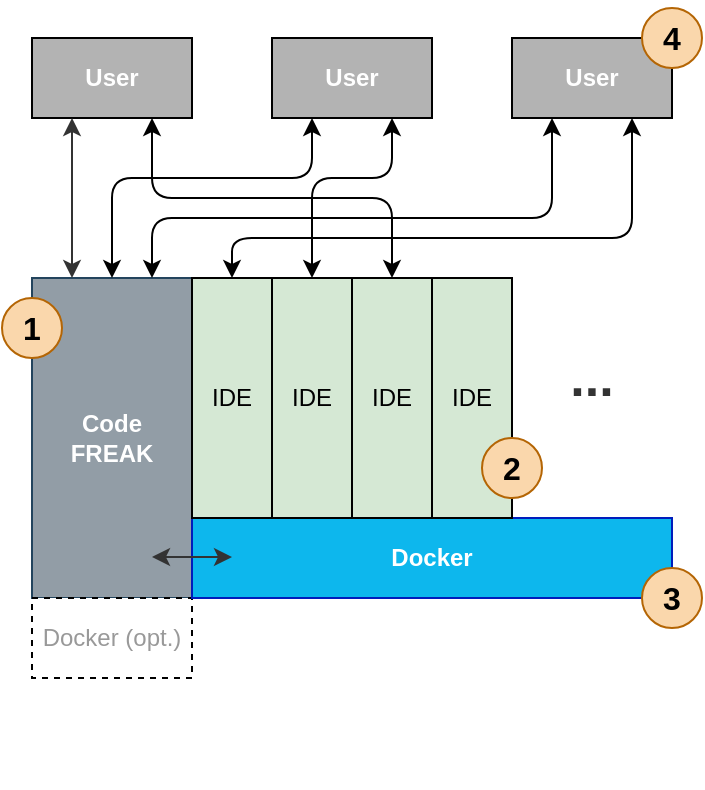 <mxfile version="10.8.1" type="device"><diagram id="Pbe8_UnveNCYmR3DGHl-" name="Page-1"><mxGraphModel dx="1394" dy="956" grid="1" gridSize="10" guides="1" tooltips="1" connect="1" arrows="1" fold="1" page="1" pageScale="1" pageWidth="1169" pageHeight="827" math="0" shadow="0"><root><mxCell id="0"/><mxCell id="1" parent="0"/><mxCell id="kQ3WUU_bEL2fuVjtooMl-1" value="Code&lt;br&gt;FREAK&lt;br&gt;" style="rounded=0;whiteSpace=wrap;html=1;fillColor=#929DA6;strokeColor=#23445d;fontStyle=1;fontColor=#FFFFFF;" parent="1" vertex="1"><mxGeometry x="160" y="240" width="80" height="160" as="geometry"/></mxCell><mxCell id="kQ3WUU_bEL2fuVjtooMl-2" value="Docker (opt.)" style="rounded=0;whiteSpace=wrap;html=1;dashed=1;fontColor=#999999;" parent="1" vertex="1"><mxGeometry x="160" y="400" width="80" height="40" as="geometry"/></mxCell><mxCell id="kQ3WUU_bEL2fuVjtooMl-3" value="Docker&lt;br&gt;" style="rounded=0;whiteSpace=wrap;html=1;fillColor=#0db7ed;strokeColor=#001DBC;fontColor=#ffffff;fontStyle=1" parent="1" vertex="1"><mxGeometry x="240" y="360" width="240" height="40" as="geometry"/></mxCell><mxCell id="kQ3WUU_bEL2fuVjtooMl-4" value="IDE&lt;br&gt;" style="rounded=0;whiteSpace=wrap;html=1;fillColor=#d5e8d4;strokeColor=#000000;" parent="1" vertex="1"><mxGeometry x="240" y="240" width="40" height="120" as="geometry"/></mxCell><mxCell id="kQ3WUU_bEL2fuVjtooMl-5" value="IDE&lt;br&gt;" style="rounded=0;whiteSpace=wrap;html=1;fillColor=#d5e8d4;strokeColor=#000000;" parent="1" vertex="1"><mxGeometry x="280" y="240" width="40" height="120" as="geometry"/></mxCell><mxCell id="kQ3WUU_bEL2fuVjtooMl-6" value="IDE&lt;br&gt;" style="rounded=0;whiteSpace=wrap;html=1;fillColor=#d5e8d4;strokeColor=#000000;" parent="1" vertex="1"><mxGeometry x="320" y="240" width="40" height="120" as="geometry"/></mxCell><mxCell id="kQ3WUU_bEL2fuVjtooMl-7" value="IDE&lt;br&gt;" style="rounded=0;whiteSpace=wrap;html=1;fillColor=#d5e8d4;strokeColor=#000000;" parent="1" vertex="1"><mxGeometry x="360" y="240" width="40" height="120" as="geometry"/></mxCell><mxCell id="kQ3WUU_bEL2fuVjtooMl-12" value="..." style="text;html=1;strokeColor=none;fillColor=none;align=center;verticalAlign=middle;whiteSpace=wrap;rounded=0;dashed=1;fontColor=#333333;fontStyle=1;fontSize=26;" parent="1" vertex="1"><mxGeometry x="420" y="280" width="40" height="20" as="geometry"/></mxCell><mxCell id="kQ3WUU_bEL2fuVjtooMl-14" value="" style="endArrow=classic;startArrow=classic;html=1;fontSize=26;fontColor=#333333;strokeColor=#333333;" parent="1" edge="1"><mxGeometry width="50" height="50" relative="1" as="geometry"><mxPoint x="220" y="379.5" as="sourcePoint"/><mxPoint x="260" y="379.5" as="targetPoint"/></mxGeometry></mxCell><mxCell id="kQ3WUU_bEL2fuVjtooMl-16" value="&lt;font style=&quot;font-size: 16px ; line-height: 230%&quot;&gt;&lt;b&gt;1&lt;/b&gt;&lt;/font&gt;" style="ellipse;whiteSpace=wrap;html=1;aspect=fixed;strokeColor=#b46504;fillColor=#fad7ac;fontSize=26;" parent="1" vertex="1"><mxGeometry x="145" y="250" width="30" height="30" as="geometry"/></mxCell><mxCell id="kQ3WUU_bEL2fuVjtooMl-17" value="&lt;font style=&quot;font-size: 16px ; line-height: 230%&quot;&gt;&lt;b&gt;2&lt;/b&gt;&lt;/font&gt;" style="ellipse;whiteSpace=wrap;html=1;aspect=fixed;strokeColor=#b46504;fillColor=#fad7ac;fontSize=26;" parent="1" vertex="1"><mxGeometry x="385" y="320" width="30" height="30" as="geometry"/></mxCell><mxCell id="kQ3WUU_bEL2fuVjtooMl-18" value="&lt;font style=&quot;font-size: 16px ; line-height: 230%&quot;&gt;&lt;b&gt;3&lt;/b&gt;&lt;/font&gt;" style="ellipse;whiteSpace=wrap;html=1;aspect=fixed;strokeColor=#b46504;fillColor=#fad7ac;fontSize=26;" parent="1" vertex="1"><mxGeometry x="465" y="385" width="30" height="30" as="geometry"/></mxCell><mxCell id="kQ3WUU_bEL2fuVjtooMl-29" style="edgeStyle=orthogonalEdgeStyle;rounded=1;orthogonalLoop=1;jettySize=auto;html=1;exitX=0.75;exitY=1;exitDx=0;exitDy=0;startArrow=classic;startFill=1;strokeColor=#000000;fontSize=12;fontColor=#FFFFFF;" parent="1" source="kQ3WUU_bEL2fuVjtooMl-20" edge="1"><mxGeometry relative="1" as="geometry"><mxPoint x="340" y="240" as="targetPoint"/><Array as="points"><mxPoint x="220" y="200"/><mxPoint x="340" y="200"/></Array></mxGeometry></mxCell><mxCell id="kQ3WUU_bEL2fuVjtooMl-20" value="&lt;font style=&quot;font-size: 12px&quot;&gt;User&lt;/font&gt;" style="rounded=0;whiteSpace=wrap;html=1;strokeColor=#000000;fillColor=#B3B3B3;fontSize=12;fontColor=#FFFFFF;fontStyle=1" parent="1" vertex="1"><mxGeometry x="160" y="120" width="80" height="40" as="geometry"/></mxCell><mxCell id="kQ3WUU_bEL2fuVjtooMl-27" style="edgeStyle=orthogonalEdgeStyle;rounded=1;orthogonalLoop=1;jettySize=auto;html=1;exitX=0.25;exitY=1;exitDx=0;exitDy=0;entryX=0.75;entryY=0;entryDx=0;entryDy=0;startArrow=classic;startFill=1;strokeColor=#000000;fontSize=12;fontColor=#FFFFFF;" parent="1" source="kQ3WUU_bEL2fuVjtooMl-21" target="kQ3WUU_bEL2fuVjtooMl-1" edge="1"><mxGeometry relative="1" as="geometry"><Array as="points"><mxPoint x="420" y="210"/><mxPoint x="220" y="210"/></Array></mxGeometry></mxCell><mxCell id="kQ3WUU_bEL2fuVjtooMl-28" style="edgeStyle=orthogonalEdgeStyle;rounded=1;orthogonalLoop=1;jettySize=auto;html=1;exitX=0.75;exitY=1;exitDx=0;exitDy=0;entryX=0.5;entryY=0;entryDx=0;entryDy=0;startArrow=classic;startFill=1;strokeColor=#000000;fontSize=12;fontColor=#FFFFFF;" parent="1" source="kQ3WUU_bEL2fuVjtooMl-21" target="kQ3WUU_bEL2fuVjtooMl-4" edge="1"><mxGeometry relative="1" as="geometry"><Array as="points"><mxPoint x="460" y="220"/><mxPoint x="260" y="220"/></Array></mxGeometry></mxCell><mxCell id="kQ3WUU_bEL2fuVjtooMl-21" value="&lt;font style=&quot;font-size: 12px&quot;&gt;User&lt;/font&gt;" style="rounded=0;whiteSpace=wrap;html=1;strokeColor=#000000;fillColor=#B3B3B3;fontSize=12;fontColor=#FFFFFF;fontStyle=1" parent="1" vertex="1"><mxGeometry x="400" y="120" width="80" height="40" as="geometry"/></mxCell><mxCell id="kQ3WUU_bEL2fuVjtooMl-25" style="rounded=1;orthogonalLoop=1;jettySize=auto;html=1;exitX=0.25;exitY=1;exitDx=0;exitDy=0;entryX=0.5;entryY=0;entryDx=0;entryDy=0;strokeColor=#000000;fontSize=12;fontColor=#FFFFFF;elbow=vertical;edgeStyle=orthogonalEdgeStyle;startArrow=classic;startFill=1;" parent="1" source="kQ3WUU_bEL2fuVjtooMl-22" target="kQ3WUU_bEL2fuVjtooMl-1" edge="1"><mxGeometry relative="1" as="geometry"><Array as="points"><mxPoint x="300" y="190"/><mxPoint x="200" y="190"/></Array></mxGeometry></mxCell><mxCell id="kQ3WUU_bEL2fuVjtooMl-26" style="edgeStyle=orthogonalEdgeStyle;rounded=1;orthogonalLoop=1;jettySize=auto;html=1;exitX=0.75;exitY=1;exitDx=0;exitDy=0;entryX=0.5;entryY=0;entryDx=0;entryDy=0;startArrow=classic;startFill=1;strokeColor=#000000;fontSize=12;fontColor=#FFFFFF;" parent="1" source="kQ3WUU_bEL2fuVjtooMl-22" target="kQ3WUU_bEL2fuVjtooMl-5" edge="1"><mxGeometry relative="1" as="geometry"><Array as="points"><mxPoint x="340" y="190"/><mxPoint x="300" y="190"/></Array></mxGeometry></mxCell><mxCell id="kQ3WUU_bEL2fuVjtooMl-22" value="&lt;font style=&quot;font-size: 12px&quot;&gt;User&lt;/font&gt;" style="rounded=0;whiteSpace=wrap;html=1;strokeColor=#000000;fillColor=#B3B3B3;fontSize=12;fontColor=#FFFFFF;fontStyle=1" parent="1" vertex="1"><mxGeometry x="280" y="120" width="80" height="40" as="geometry"/></mxCell><mxCell id="kQ3WUU_bEL2fuVjtooMl-23" value="" style="endArrow=classic;startArrow=classic;html=1;strokeColor=#333333;fontSize=12;fontColor=#FFFFFF;entryX=0.25;entryY=1;entryDx=0;entryDy=0;exitX=0.25;exitY=0;exitDx=0;exitDy=0;" parent="1" source="kQ3WUU_bEL2fuVjtooMl-1" target="kQ3WUU_bEL2fuVjtooMl-20" edge="1"><mxGeometry width="50" height="50" relative="1" as="geometry"><mxPoint x="150" y="210" as="sourcePoint"/><mxPoint x="200" y="160" as="targetPoint"/></mxGeometry></mxCell><mxCell id="kQ3WUU_bEL2fuVjtooMl-30" value="&lt;font style=&quot;font-size: 16px ; line-height: 230%&quot;&gt;&lt;b&gt;4&lt;/b&gt;&lt;/font&gt;" style="ellipse;whiteSpace=wrap;html=1;aspect=fixed;strokeColor=#b46504;fillColor=#fad7ac;fontSize=26;" parent="1" vertex="1"><mxGeometry x="465" y="105" width="30" height="30" as="geometry"/></mxCell><mxCell id="kQ3WUU_bEL2fuVjtooMl-31" value="Text" style="text;html=1;resizable=0;points=[];autosize=1;align=left;verticalAlign=top;spacingTop=-4;fontSize=12;fontColor=#FFFFFF;" parent="1" vertex="1"><mxGeometry x="354" y="475" width="40" height="20" as="geometry"/></mxCell></root></mxGraphModel></diagram></mxfile>